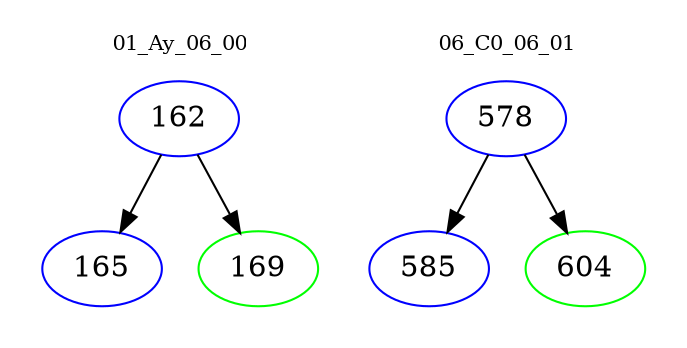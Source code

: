 digraph{
subgraph cluster_0 {
color = white
label = "01_Ay_06_00";
fontsize=10;
T0_162 [label="162", color="blue"]
T0_162 -> T0_165 [color="black"]
T0_165 [label="165", color="blue"]
T0_162 -> T0_169 [color="black"]
T0_169 [label="169", color="green"]
}
subgraph cluster_1 {
color = white
label = "06_C0_06_01";
fontsize=10;
T1_578 [label="578", color="blue"]
T1_578 -> T1_585 [color="black"]
T1_585 [label="585", color="blue"]
T1_578 -> T1_604 [color="black"]
T1_604 [label="604", color="green"]
}
}
